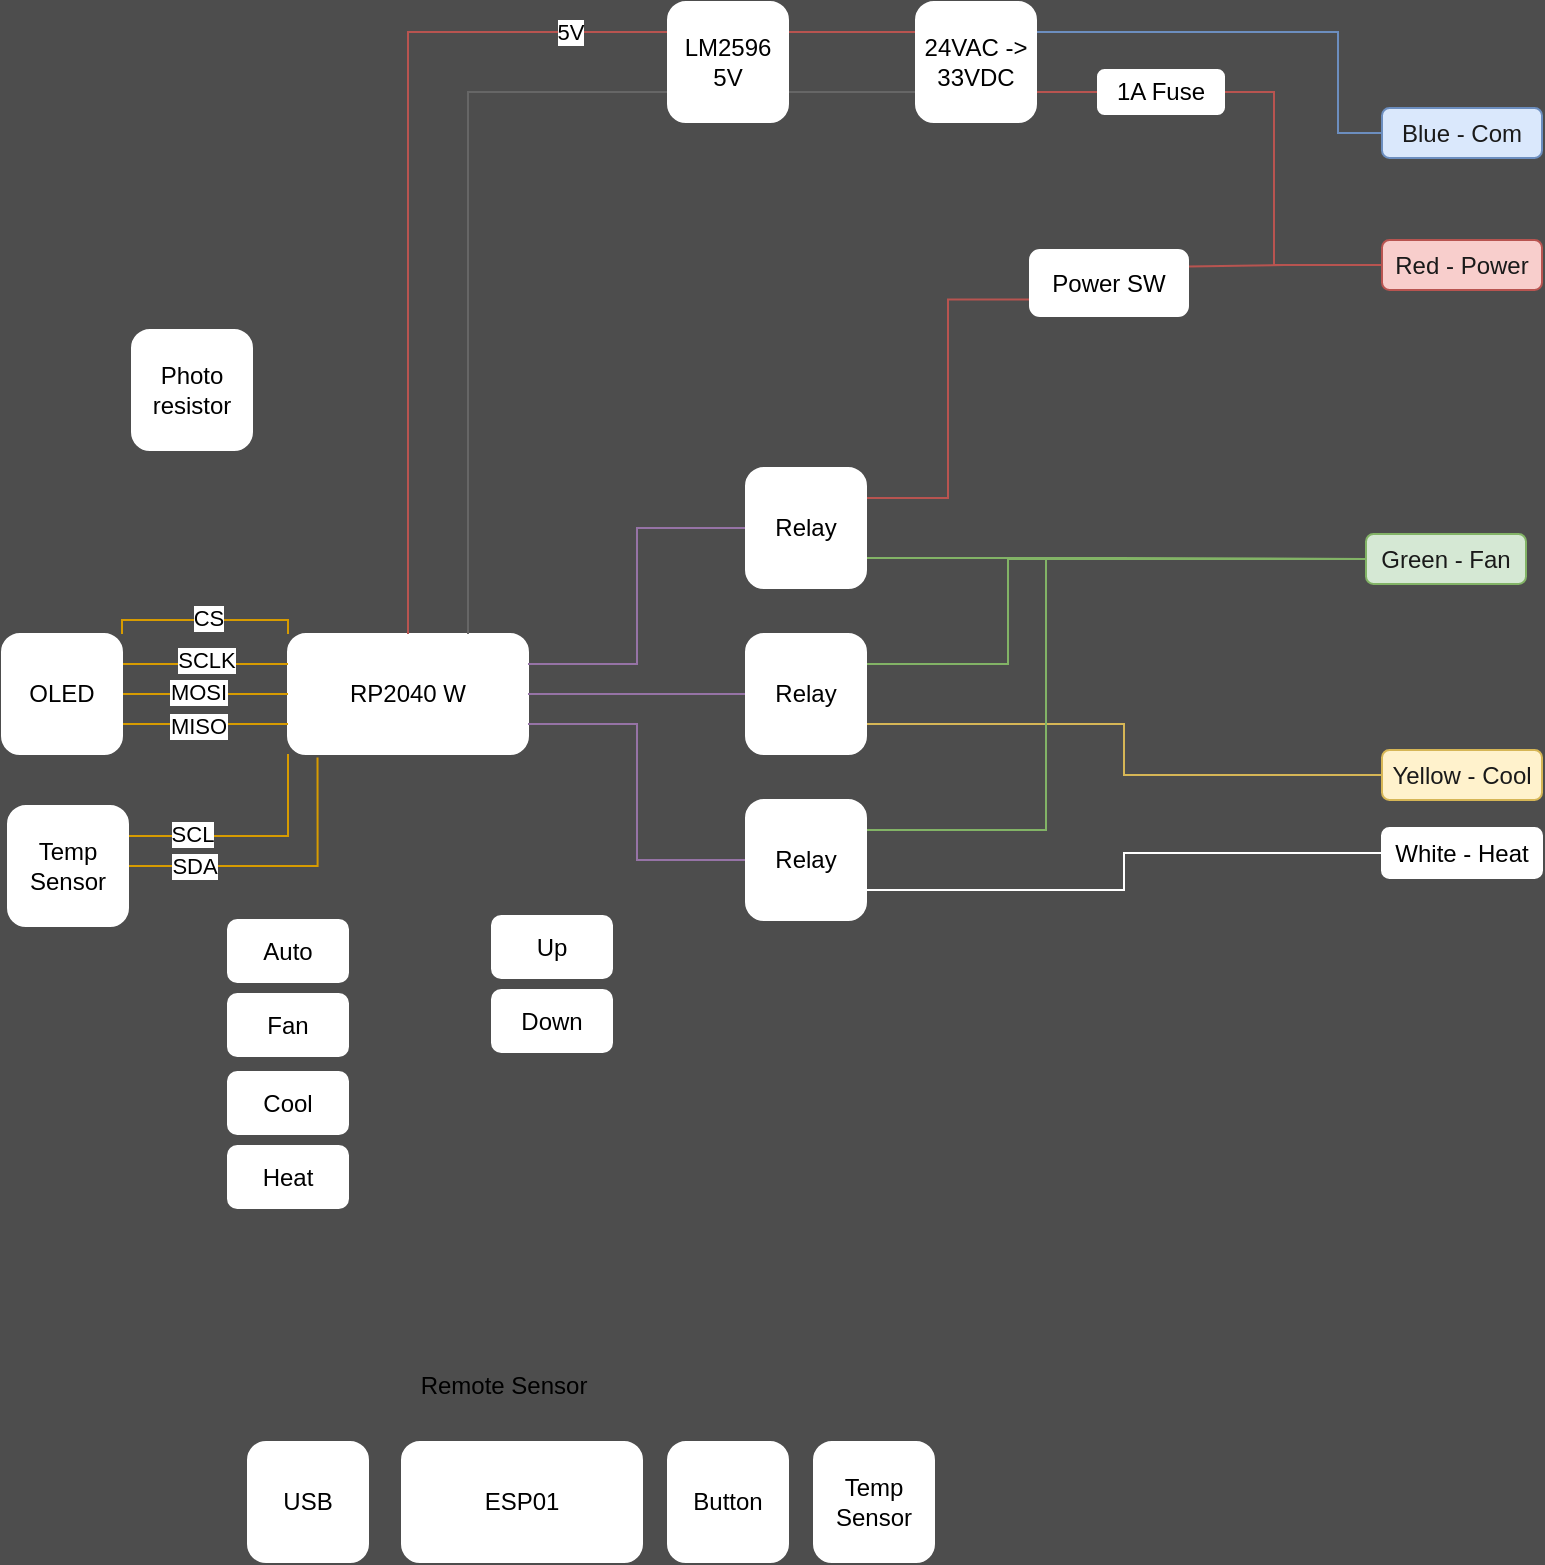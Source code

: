 <mxfile version="21.4.0" type="device">
  <diagram id="MWln9MPhHvUL9W1wmnWw" name="Page-1">
    <mxGraphModel dx="767" dy="703" grid="0" gridSize="10" guides="1" tooltips="1" connect="1" arrows="1" fold="1" page="1" pageScale="1" pageWidth="1700" pageHeight="1100" background="#4D4D4D" math="0" shadow="0">
      <root>
        <mxCell id="0" />
        <mxCell id="1" parent="0" />
        <mxCell id="HpfIzvkZ5dJS35m5XVPr-16" style="edgeStyle=orthogonalEdgeStyle;rounded=0;orthogonalLoop=1;jettySize=auto;html=1;exitX=0;exitY=0;exitDx=0;exitDy=0;entryX=1;entryY=0;entryDx=0;entryDy=0;fillColor=#ffe6cc;strokeColor=#d79b00;endArrow=none;endFill=0;" parent="1" source="H43Bo7haevPQ-mU2DUwn-9" target="H43Bo7haevPQ-mU2DUwn-63" edge="1">
          <mxGeometry relative="1" as="geometry">
            <Array as="points">
              <mxPoint x="385" y="457" />
              <mxPoint x="302" y="457" />
            </Array>
          </mxGeometry>
        </mxCell>
        <mxCell id="HpfIzvkZ5dJS35m5XVPr-17" value="CS" style="edgeLabel;html=1;align=center;verticalAlign=middle;resizable=0;points=[];" parent="HpfIzvkZ5dJS35m5XVPr-16" vertex="1" connectable="0">
          <mxGeometry x="0.22" y="2" relative="1" as="geometry">
            <mxPoint x="12" y="-3" as="offset" />
          </mxGeometry>
        </mxCell>
        <mxCell id="H43Bo7haevPQ-mU2DUwn-9" value="RP2040 W" style="rounded=1;whiteSpace=wrap;html=1;strokeColor=#FFFFFF;" parent="1" vertex="1">
          <mxGeometry x="385" y="464" width="120" height="60" as="geometry" />
        </mxCell>
        <mxCell id="H43Bo7haevPQ-mU2DUwn-10" value="ESP01" style="rounded=1;whiteSpace=wrap;html=1;strokeColor=#FFFFFF;" parent="1" vertex="1">
          <mxGeometry x="442" y="868" width="120" height="60" as="geometry" />
        </mxCell>
        <mxCell id="H43Bo7haevPQ-mU2DUwn-11" value="Temp Sensor" style="rounded=1;whiteSpace=wrap;html=1;strokeColor=#FFFFFF;" parent="1" vertex="1">
          <mxGeometry x="648" y="868" width="60" height="60" as="geometry" />
        </mxCell>
        <mxCell id="H43Bo7haevPQ-mU2DUwn-80" style="edgeStyle=orthogonalEdgeStyle;rounded=0;orthogonalLoop=1;jettySize=auto;html=1;entryX=0.123;entryY=1.029;entryDx=0;entryDy=0;entryPerimeter=0;endArrow=none;endFill=0;strokeColor=#d79b00;fontColor=#FFFFFF;fillColor=#ffe6cc;" parent="1" source="H43Bo7haevPQ-mU2DUwn-12" target="H43Bo7haevPQ-mU2DUwn-9" edge="1">
          <mxGeometry relative="1" as="geometry" />
        </mxCell>
        <mxCell id="HpfIzvkZ5dJS35m5XVPr-23" value="SDA" style="edgeLabel;html=1;align=center;verticalAlign=middle;resizable=0;points=[];" parent="H43Bo7haevPQ-mU2DUwn-80" vertex="1" connectable="0">
          <mxGeometry x="-0.644" y="-1" relative="1" as="geometry">
            <mxPoint x="6" y="-1" as="offset" />
          </mxGeometry>
        </mxCell>
        <mxCell id="H43Bo7haevPQ-mU2DUwn-84" style="edgeStyle=orthogonalEdgeStyle;rounded=0;orthogonalLoop=1;jettySize=auto;html=1;exitX=1;exitY=0.25;exitDx=0;exitDy=0;entryX=0;entryY=1;entryDx=0;entryDy=0;endArrow=none;endFill=0;strokeColor=#d79b00;fontColor=#FFFFFF;fillColor=#ffe6cc;" parent="1" source="H43Bo7haevPQ-mU2DUwn-12" target="H43Bo7haevPQ-mU2DUwn-9" edge="1">
          <mxGeometry relative="1" as="geometry" />
        </mxCell>
        <mxCell id="HpfIzvkZ5dJS35m5XVPr-22" value="SCL" style="edgeLabel;html=1;align=center;verticalAlign=middle;resizable=0;points=[];" parent="H43Bo7haevPQ-mU2DUwn-84" vertex="1" connectable="0">
          <mxGeometry x="-0.479" y="1" relative="1" as="geometry">
            <mxPoint as="offset" />
          </mxGeometry>
        </mxCell>
        <mxCell id="H43Bo7haevPQ-mU2DUwn-12" value="Temp Sensor" style="rounded=1;whiteSpace=wrap;html=1;strokeColor=#FFFFFF;" parent="1" vertex="1">
          <mxGeometry x="245" y="550" width="60" height="60" as="geometry" />
        </mxCell>
        <mxCell id="HpfIzvkZ5dJS35m5XVPr-7" style="edgeStyle=orthogonalEdgeStyle;rounded=0;orthogonalLoop=1;jettySize=auto;html=1;entryX=1;entryY=0.25;entryDx=0;entryDy=0;fillColor=#f8cecc;strokeColor=#b85450;endArrow=none;endFill=0;exitX=0;exitY=0.75;exitDx=0;exitDy=0;" parent="1" source="HpfIzvkZ5dJS35m5XVPr-26" target="H43Bo7haevPQ-mU2DUwn-22" edge="1">
          <mxGeometry relative="1" as="geometry" />
        </mxCell>
        <mxCell id="xmPUtaDqFZYOUcThL8d--1" style="edgeStyle=orthogonalEdgeStyle;rounded=0;orthogonalLoop=1;jettySize=auto;html=1;entryX=1;entryY=0.75;entryDx=0;entryDy=0;fillColor=#f8cecc;strokeColor=#b85450;endArrow=none;endFill=0;" edge="1" parent="1" source="xmPUtaDqFZYOUcThL8d--3" target="H43Bo7haevPQ-mU2DUwn-17">
          <mxGeometry relative="1" as="geometry">
            <Array as="points" />
          </mxGeometry>
        </mxCell>
        <mxCell id="H43Bo7haevPQ-mU2DUwn-13" value="Red - Power" style="rounded=1;whiteSpace=wrap;html=1;strokeColor=#b85450;fillColor=#f8cecc;fontColor=#1A1A1A;" parent="1" vertex="1">
          <mxGeometry x="932" y="267" width="80" height="25" as="geometry" />
        </mxCell>
        <mxCell id="HpfIzvkZ5dJS35m5XVPr-9" style="edgeStyle=orthogonalEdgeStyle;rounded=0;orthogonalLoop=1;jettySize=auto;html=1;exitX=0;exitY=0.5;exitDx=0;exitDy=0;entryX=1;entryY=0.25;entryDx=0;entryDy=0;fillColor=#d5e8d4;strokeColor=#82b366;endArrow=none;endFill=0;" parent="1" source="H43Bo7haevPQ-mU2DUwn-14" target="H43Bo7haevPQ-mU2DUwn-23" edge="1">
          <mxGeometry relative="1" as="geometry">
            <Array as="points">
              <mxPoint x="745" y="426" />
              <mxPoint x="745" y="479" />
            </Array>
          </mxGeometry>
        </mxCell>
        <mxCell id="H43Bo7haevPQ-mU2DUwn-14" value="Green - Fan" style="rounded=1;whiteSpace=wrap;html=1;strokeColor=#82b366;fillColor=#d5e8d4;fontColor=#1A1A1A;" parent="1" vertex="1">
          <mxGeometry x="924" y="414" width="80" height="25" as="geometry" />
        </mxCell>
        <mxCell id="H43Bo7haevPQ-mU2DUwn-25" style="edgeStyle=orthogonalEdgeStyle;rounded=0;orthogonalLoop=1;jettySize=auto;html=1;entryX=1;entryY=0.25;entryDx=0;entryDy=0;strokeColor=#6c8ebf;endArrow=none;endFill=0;fillColor=#dae8fc;" parent="1" source="H43Bo7haevPQ-mU2DUwn-15" target="H43Bo7haevPQ-mU2DUwn-17" edge="1">
          <mxGeometry relative="1" as="geometry">
            <Array as="points">
              <mxPoint x="910" y="213" />
              <mxPoint x="910" y="163" />
            </Array>
          </mxGeometry>
        </mxCell>
        <mxCell id="H43Bo7haevPQ-mU2DUwn-15" value="Blue - Com" style="rounded=1;whiteSpace=wrap;html=1;strokeColor=#6c8ebf;fillColor=#dae8fc;fontColor=#1A1A1A;" parent="1" vertex="1">
          <mxGeometry x="932" y="201" width="80" height="25" as="geometry" />
        </mxCell>
        <mxCell id="H43Bo7haevPQ-mU2DUwn-16" value="Yellow - Cool" style="rounded=1;whiteSpace=wrap;html=1;strokeColor=#d6b656;fillColor=#fff2cc;fontColor=#1A1A1A;" parent="1" vertex="1">
          <mxGeometry x="932" y="522" width="80" height="25" as="geometry" />
        </mxCell>
        <mxCell id="H43Bo7haevPQ-mU2DUwn-48" style="edgeStyle=orthogonalEdgeStyle;rounded=0;orthogonalLoop=1;jettySize=auto;html=1;exitX=0;exitY=0.25;exitDx=0;exitDy=0;entryX=1;entryY=0.25;entryDx=0;entryDy=0;endArrow=none;endFill=0;strokeColor=#b85450;fontColor=#FFFFFF;fillColor=#f8cecc;" parent="1" source="H43Bo7haevPQ-mU2DUwn-17" target="H43Bo7haevPQ-mU2DUwn-18" edge="1">
          <mxGeometry relative="1" as="geometry" />
        </mxCell>
        <mxCell id="H43Bo7haevPQ-mU2DUwn-49" style="edgeStyle=orthogonalEdgeStyle;rounded=0;orthogonalLoop=1;jettySize=auto;html=1;exitX=0;exitY=0.75;exitDx=0;exitDy=0;entryX=1;entryY=0.75;entryDx=0;entryDy=0;endArrow=none;endFill=0;strokeColor=#666666;fontColor=#FFFFFF;fillColor=#f5f5f5;" parent="1" source="H43Bo7haevPQ-mU2DUwn-17" target="H43Bo7haevPQ-mU2DUwn-18" edge="1">
          <mxGeometry relative="1" as="geometry" />
        </mxCell>
        <mxCell id="H43Bo7haevPQ-mU2DUwn-17" value="24VAC -&amp;gt;&lt;br&gt;33VDC" style="rounded=1;whiteSpace=wrap;html=1;strokeColor=#FFFFFF;" parent="1" vertex="1">
          <mxGeometry x="699" y="148" width="60" height="60" as="geometry" />
        </mxCell>
        <mxCell id="H43Bo7haevPQ-mU2DUwn-54" style="edgeStyle=orthogonalEdgeStyle;rounded=0;orthogonalLoop=1;jettySize=auto;html=1;exitX=0;exitY=0.25;exitDx=0;exitDy=0;entryX=0.5;entryY=0;entryDx=0;entryDy=0;endArrow=none;endFill=0;strokeColor=#b85450;fontColor=#FFFFFF;fillColor=#f8cecc;" parent="1" source="H43Bo7haevPQ-mU2DUwn-18" target="H43Bo7haevPQ-mU2DUwn-9" edge="1">
          <mxGeometry relative="1" as="geometry" />
        </mxCell>
        <mxCell id="xmPUtaDqFZYOUcThL8d--2" value="5V" style="edgeLabel;html=1;align=center;verticalAlign=middle;resizable=0;points=[];" vertex="1" connectable="0" parent="H43Bo7haevPQ-mU2DUwn-54">
          <mxGeometry x="-0.787" y="-3" relative="1" as="geometry">
            <mxPoint x="-3" y="3" as="offset" />
          </mxGeometry>
        </mxCell>
        <mxCell id="H43Bo7haevPQ-mU2DUwn-55" style="edgeStyle=orthogonalEdgeStyle;rounded=0;orthogonalLoop=1;jettySize=auto;html=1;exitX=0;exitY=0.75;exitDx=0;exitDy=0;entryX=0.75;entryY=0;entryDx=0;entryDy=0;endArrow=none;endFill=0;strokeColor=#666666;fontColor=#FFFFFF;fillColor=#f5f5f5;" parent="1" source="H43Bo7haevPQ-mU2DUwn-18" target="H43Bo7haevPQ-mU2DUwn-9" edge="1">
          <mxGeometry relative="1" as="geometry" />
        </mxCell>
        <mxCell id="H43Bo7haevPQ-mU2DUwn-18" value="LM2596&lt;br&gt;5V" style="rounded=1;whiteSpace=wrap;html=1;strokeColor=#FFFFFF;" parent="1" vertex="1">
          <mxGeometry x="575" y="148" width="60" height="60" as="geometry" />
        </mxCell>
        <mxCell id="H43Bo7haevPQ-mU2DUwn-21" value="White - Heat" style="rounded=1;whiteSpace=wrap;html=1;strokeColor=#FFFFFF;" parent="1" vertex="1">
          <mxGeometry x="932" y="561" width="80" height="25" as="geometry" />
        </mxCell>
        <mxCell id="H43Bo7haevPQ-mU2DUwn-51" style="edgeStyle=orthogonalEdgeStyle;rounded=0;orthogonalLoop=1;jettySize=auto;html=1;entryX=1;entryY=0.25;entryDx=0;entryDy=0;endArrow=none;endFill=0;strokeColor=#9673a6;fontColor=#FFFFFF;fillColor=#e1d5e7;" parent="1" source="H43Bo7haevPQ-mU2DUwn-22" target="H43Bo7haevPQ-mU2DUwn-9" edge="1">
          <mxGeometry relative="1" as="geometry" />
        </mxCell>
        <mxCell id="HpfIzvkZ5dJS35m5XVPr-8" style="edgeStyle=orthogonalEdgeStyle;rounded=0;orthogonalLoop=1;jettySize=auto;html=1;exitX=1;exitY=0.75;exitDx=0;exitDy=0;entryX=0;entryY=0.5;entryDx=0;entryDy=0;fillColor=#d5e8d4;strokeColor=#82b366;endArrow=none;endFill=0;" parent="1" source="H43Bo7haevPQ-mU2DUwn-22" target="H43Bo7haevPQ-mU2DUwn-14" edge="1">
          <mxGeometry relative="1" as="geometry" />
        </mxCell>
        <mxCell id="H43Bo7haevPQ-mU2DUwn-22" value="Relay" style="rounded=1;whiteSpace=wrap;html=1;strokeColor=#FFFFFF;" parent="1" vertex="1">
          <mxGeometry x="614" y="381" width="60" height="60" as="geometry" />
        </mxCell>
        <mxCell id="H43Bo7haevPQ-mU2DUwn-42" style="edgeStyle=orthogonalEdgeStyle;rounded=0;orthogonalLoop=1;jettySize=auto;html=1;exitX=1;exitY=0.75;exitDx=0;exitDy=0;entryX=0;entryY=0.5;entryDx=0;entryDy=0;endArrow=none;endFill=0;strokeColor=#d6b656;fontColor=#FFFFFF;fillColor=#fff2cc;" parent="1" source="H43Bo7haevPQ-mU2DUwn-23" target="H43Bo7haevPQ-mU2DUwn-16" edge="1">
          <mxGeometry relative="1" as="geometry" />
        </mxCell>
        <mxCell id="H43Bo7haevPQ-mU2DUwn-52" style="edgeStyle=orthogonalEdgeStyle;rounded=0;orthogonalLoop=1;jettySize=auto;html=1;entryX=1;entryY=0.5;entryDx=0;entryDy=0;endArrow=none;endFill=0;strokeColor=#9673a6;fontColor=#FFFFFF;fillColor=#e1d5e7;" parent="1" source="H43Bo7haevPQ-mU2DUwn-23" target="H43Bo7haevPQ-mU2DUwn-9" edge="1">
          <mxGeometry relative="1" as="geometry" />
        </mxCell>
        <mxCell id="H43Bo7haevPQ-mU2DUwn-23" value="Relay" style="rounded=1;whiteSpace=wrap;html=1;strokeColor=#FFFFFF;" parent="1" vertex="1">
          <mxGeometry x="614" y="464" width="60" height="60" as="geometry" />
        </mxCell>
        <mxCell id="H43Bo7haevPQ-mU2DUwn-43" style="edgeStyle=orthogonalEdgeStyle;rounded=0;orthogonalLoop=1;jettySize=auto;html=1;exitX=1;exitY=0.75;exitDx=0;exitDy=0;entryX=0;entryY=0.5;entryDx=0;entryDy=0;endArrow=none;endFill=0;strokeColor=#FFFFFF;fontColor=#FFFFFF;" parent="1" source="H43Bo7haevPQ-mU2DUwn-24" target="H43Bo7haevPQ-mU2DUwn-21" edge="1">
          <mxGeometry relative="1" as="geometry" />
        </mxCell>
        <mxCell id="H43Bo7haevPQ-mU2DUwn-53" style="edgeStyle=orthogonalEdgeStyle;rounded=0;orthogonalLoop=1;jettySize=auto;html=1;entryX=1;entryY=0.75;entryDx=0;entryDy=0;endArrow=none;endFill=0;strokeColor=#9673a6;fontColor=#FFFFFF;fillColor=#e1d5e7;" parent="1" source="H43Bo7haevPQ-mU2DUwn-24" target="H43Bo7haevPQ-mU2DUwn-9" edge="1">
          <mxGeometry relative="1" as="geometry" />
        </mxCell>
        <mxCell id="HpfIzvkZ5dJS35m5XVPr-10" style="edgeStyle=orthogonalEdgeStyle;rounded=0;orthogonalLoop=1;jettySize=auto;html=1;exitX=1;exitY=0.25;exitDx=0;exitDy=0;entryX=0;entryY=0.5;entryDx=0;entryDy=0;fillColor=#d5e8d4;strokeColor=#82b366;endArrow=none;endFill=0;" parent="1" source="H43Bo7haevPQ-mU2DUwn-24" target="H43Bo7haevPQ-mU2DUwn-14" edge="1">
          <mxGeometry relative="1" as="geometry">
            <Array as="points">
              <mxPoint x="764" y="562" />
              <mxPoint x="764" y="426" />
            </Array>
          </mxGeometry>
        </mxCell>
        <mxCell id="H43Bo7haevPQ-mU2DUwn-24" value="Relay" style="rounded=1;whiteSpace=wrap;html=1;strokeColor=#FFFFFF;" parent="1" vertex="1">
          <mxGeometry x="614" y="547" width="60" height="60" as="geometry" />
        </mxCell>
        <mxCell id="H43Bo7haevPQ-mU2DUwn-50" value="USB" style="rounded=1;whiteSpace=wrap;html=1;strokeColor=#FFFFFF;" parent="1" vertex="1">
          <mxGeometry x="365" y="868" width="60" height="60" as="geometry" />
        </mxCell>
        <mxCell id="H43Bo7haevPQ-mU2DUwn-81" value="" style="edgeStyle=orthogonalEdgeStyle;rounded=0;orthogonalLoop=1;jettySize=auto;html=1;endArrow=none;endFill=0;strokeColor=#d79b00;fontColor=#FFFFFF;fillColor=#ffe6cc;" parent="1" source="H43Bo7haevPQ-mU2DUwn-63" target="H43Bo7haevPQ-mU2DUwn-9" edge="1">
          <mxGeometry relative="1" as="geometry" />
        </mxCell>
        <mxCell id="HpfIzvkZ5dJS35m5XVPr-19" value="MOSI" style="edgeLabel;html=1;align=center;verticalAlign=middle;resizable=0;points=[];" parent="H43Bo7haevPQ-mU2DUwn-81" vertex="1" connectable="0">
          <mxGeometry x="-0.084" y="1" relative="1" as="geometry">
            <mxPoint as="offset" />
          </mxGeometry>
        </mxCell>
        <mxCell id="H43Bo7haevPQ-mU2DUwn-85" style="edgeStyle=orthogonalEdgeStyle;rounded=0;orthogonalLoop=1;jettySize=auto;html=1;exitX=1;exitY=0.75;exitDx=0;exitDy=0;entryX=0;entryY=0.75;entryDx=0;entryDy=0;endArrow=none;endFill=0;strokeColor=#d79b00;fontColor=#FFFFFF;fillColor=#ffe6cc;" parent="1" source="H43Bo7haevPQ-mU2DUwn-63" target="H43Bo7haevPQ-mU2DUwn-9" edge="1">
          <mxGeometry relative="1" as="geometry" />
        </mxCell>
        <mxCell id="HpfIzvkZ5dJS35m5XVPr-20" value="MISO" style="edgeLabel;html=1;align=center;verticalAlign=middle;resizable=0;points=[];" parent="H43Bo7haevPQ-mU2DUwn-85" vertex="1" connectable="0">
          <mxGeometry x="-0.325" relative="1" as="geometry">
            <mxPoint x="10" y="1" as="offset" />
          </mxGeometry>
        </mxCell>
        <mxCell id="H43Bo7haevPQ-mU2DUwn-86" style="edgeStyle=orthogonalEdgeStyle;rounded=0;orthogonalLoop=1;jettySize=auto;html=1;exitX=1;exitY=0.25;exitDx=0;exitDy=0;entryX=0;entryY=0.25;entryDx=0;entryDy=0;endArrow=none;endFill=0;strokeColor=#d79b00;fontColor=#FFFFFF;fillColor=#ffe6cc;" parent="1" source="H43Bo7haevPQ-mU2DUwn-63" target="H43Bo7haevPQ-mU2DUwn-9" edge="1">
          <mxGeometry relative="1" as="geometry" />
        </mxCell>
        <mxCell id="HpfIzvkZ5dJS35m5XVPr-18" value="SCLK" style="edgeLabel;html=1;align=center;verticalAlign=middle;resizable=0;points=[];" parent="H43Bo7haevPQ-mU2DUwn-86" vertex="1" connectable="0">
          <mxGeometry x="-0.096" y="2" relative="1" as="geometry">
            <mxPoint x="4" as="offset" />
          </mxGeometry>
        </mxCell>
        <mxCell id="H43Bo7haevPQ-mU2DUwn-63" value="OLED" style="rounded=1;whiteSpace=wrap;html=1;strokeColor=#FFFFFF;" parent="1" vertex="1">
          <mxGeometry x="242" y="464" width="60" height="60" as="geometry" />
        </mxCell>
        <mxCell id="H43Bo7haevPQ-mU2DUwn-64" value="Up" style="rounded=1;whiteSpace=wrap;html=1;strokeColor=#FFFFFF;" parent="1" vertex="1">
          <mxGeometry x="487" y="605" width="60" height="31" as="geometry" />
        </mxCell>
        <mxCell id="H43Bo7haevPQ-mU2DUwn-65" value="Down" style="rounded=1;whiteSpace=wrap;html=1;strokeColor=#FFFFFF;" parent="1" vertex="1">
          <mxGeometry x="487" y="642" width="60" height="31" as="geometry" />
        </mxCell>
        <mxCell id="H43Bo7haevPQ-mU2DUwn-66" value="Button" style="rounded=1;whiteSpace=wrap;html=1;strokeColor=#FFFFFF;" parent="1" vertex="1">
          <mxGeometry x="575" y="868" width="60" height="60" as="geometry" />
        </mxCell>
        <mxCell id="0nHa9zy6qtpWck5ZftgD-4" value="Photo&lt;br&gt;resistor" style="rounded=1;whiteSpace=wrap;html=1;strokeColor=#FFFFFF;" parent="1" vertex="1">
          <mxGeometry x="307" y="312" width="60" height="60" as="geometry" />
        </mxCell>
        <mxCell id="rGFwRbxA0rY1m_BH-QaS-1" value="Remote Sensor" style="text;html=1;strokeColor=none;fillColor=none;align=center;verticalAlign=middle;whiteSpace=wrap;rounded=0;" parent="1" vertex="1">
          <mxGeometry x="419.5" y="825" width="146" height="30" as="geometry" />
        </mxCell>
        <mxCell id="HpfIzvkZ5dJS35m5XVPr-11" value="Auto" style="rounded=1;whiteSpace=wrap;html=1;strokeColor=#FFFFFF;" parent="1" vertex="1">
          <mxGeometry x="355" y="607" width="60" height="31" as="geometry" />
        </mxCell>
        <mxCell id="HpfIzvkZ5dJS35m5XVPr-12" value="Fan" style="rounded=1;whiteSpace=wrap;html=1;strokeColor=#FFFFFF;" parent="1" vertex="1">
          <mxGeometry x="355" y="644" width="60" height="31" as="geometry" />
        </mxCell>
        <mxCell id="HpfIzvkZ5dJS35m5XVPr-24" value="Cool" style="rounded=1;whiteSpace=wrap;html=1;strokeColor=#FFFFFF;" parent="1" vertex="1">
          <mxGeometry x="355" y="683" width="60" height="31" as="geometry" />
        </mxCell>
        <mxCell id="HpfIzvkZ5dJS35m5XVPr-25" value="Heat" style="rounded=1;whiteSpace=wrap;html=1;strokeColor=#FFFFFF;" parent="1" vertex="1">
          <mxGeometry x="355" y="720" width="60" height="31" as="geometry" />
        </mxCell>
        <mxCell id="HpfIzvkZ5dJS35m5XVPr-28" value="" style="edgeStyle=orthogonalEdgeStyle;rounded=0;orthogonalLoop=1;jettySize=auto;html=1;entryX=1;entryY=0.25;entryDx=0;entryDy=0;fillColor=#f8cecc;strokeColor=#b85450;endArrow=none;endFill=0;" parent="1" source="H43Bo7haevPQ-mU2DUwn-13" target="HpfIzvkZ5dJS35m5XVPr-26" edge="1">
          <mxGeometry relative="1" as="geometry">
            <mxPoint x="932" y="280" as="sourcePoint" />
            <mxPoint x="674" y="396" as="targetPoint" />
          </mxGeometry>
        </mxCell>
        <mxCell id="HpfIzvkZ5dJS35m5XVPr-26" value="Power SW" style="rounded=1;whiteSpace=wrap;html=1;strokeColor=#FFFFFF;" parent="1" vertex="1">
          <mxGeometry x="756" y="272" width="79" height="33" as="geometry" />
        </mxCell>
        <mxCell id="xmPUtaDqFZYOUcThL8d--4" value="" style="edgeStyle=orthogonalEdgeStyle;rounded=0;orthogonalLoop=1;jettySize=auto;html=1;entryX=1;entryY=0.75;entryDx=0;entryDy=0;fillColor=#f8cecc;strokeColor=#b85450;endArrow=none;endFill=0;" edge="1" parent="1" source="H43Bo7haevPQ-mU2DUwn-13" target="xmPUtaDqFZYOUcThL8d--3">
          <mxGeometry relative="1" as="geometry">
            <mxPoint x="932" y="279" as="sourcePoint" />
            <mxPoint x="759" y="193" as="targetPoint" />
            <Array as="points">
              <mxPoint x="878" y="279" />
              <mxPoint x="878" y="193" />
            </Array>
          </mxGeometry>
        </mxCell>
        <mxCell id="xmPUtaDqFZYOUcThL8d--3" value="1A Fuse" style="rounded=1;whiteSpace=wrap;html=1;strokeColor=#FFFFFF;" vertex="1" parent="1">
          <mxGeometry x="790" y="182" width="63" height="22" as="geometry" />
        </mxCell>
      </root>
    </mxGraphModel>
  </diagram>
</mxfile>
